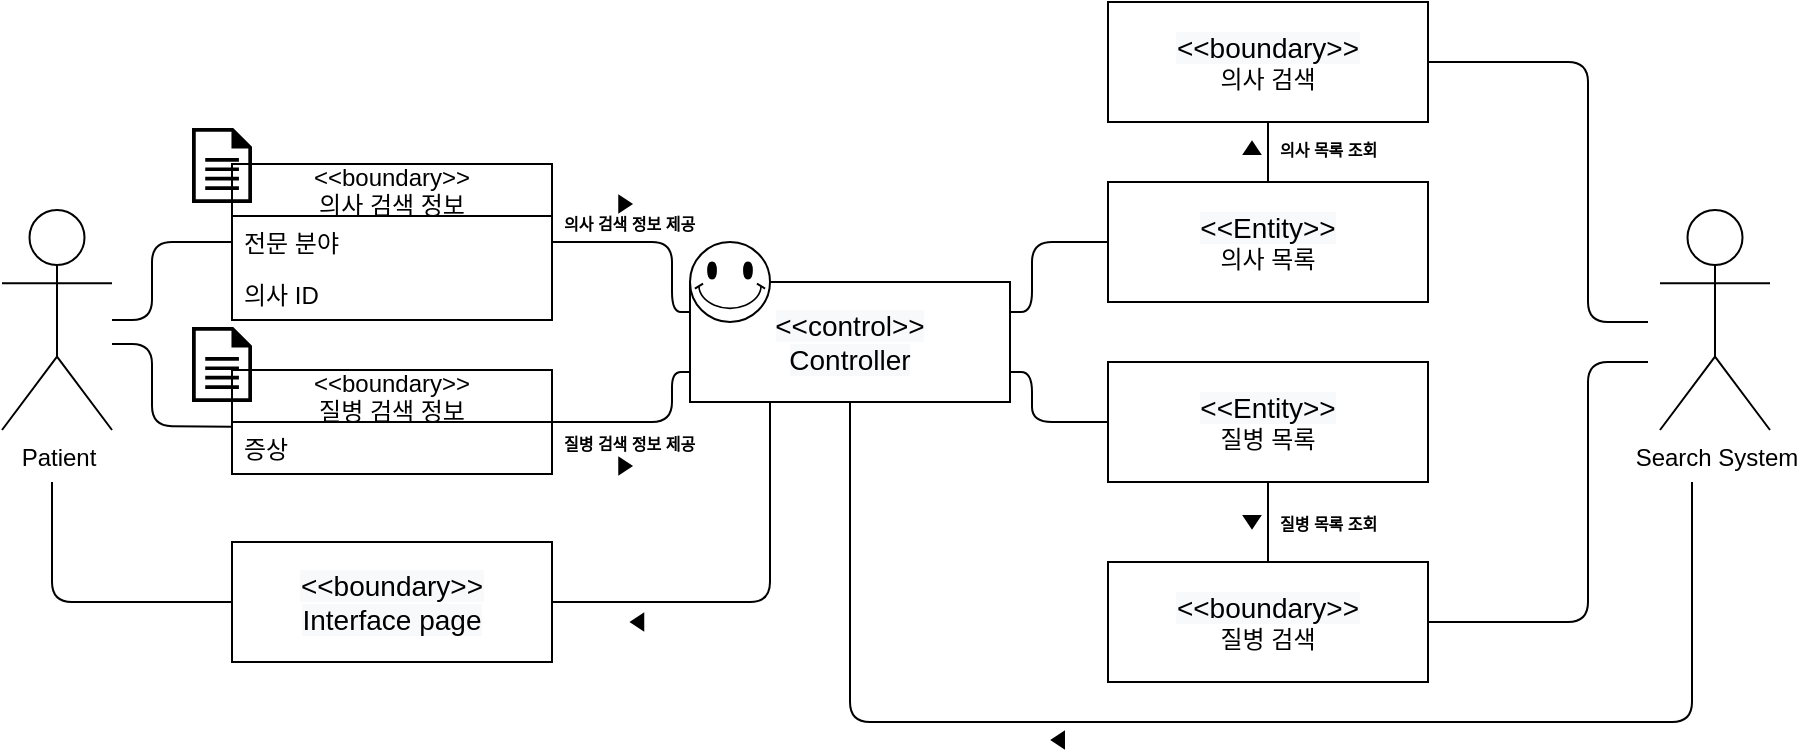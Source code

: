 <mxfile version="14.6.6" type="github">
  <diagram id="Nm7-c_R2Jto_HjvgW0n3" name="Page-1">
    <mxGraphModel dx="1540" dy="770" grid="1" gridSize="10" guides="1" tooltips="1" connect="1" arrows="1" fold="1" page="1" pageScale="1" pageWidth="827" pageHeight="1169" math="0" shadow="0">
      <root>
        <mxCell id="0" />
        <mxCell id="1" parent="0" />
        <mxCell id="Bs3N0DRWU6zoNiTPj7jI-5" value="Patient" style="shape=umlActor;verticalLabelPosition=bottom;verticalAlign=top;html=1;outlineConnect=0;" parent="1" vertex="1">
          <mxGeometry x="-365" y="204" width="55" height="110" as="geometry" />
        </mxCell>
        <mxCell id="Bs3N0DRWU6zoNiTPj7jI-8" value="Search System" style="shape=umlActor;verticalLabelPosition=bottom;verticalAlign=top;html=1;outlineConnect=0;" parent="1" vertex="1">
          <mxGeometry x="464" y="204" width="55" height="110" as="geometry" />
        </mxCell>
        <mxCell id="Bs3N0DRWU6zoNiTPj7jI-26" value="" style="endArrow=none;html=1;exitX=-0.001;exitY=0.092;exitDx=0;exitDy=0;exitPerimeter=0;" parent="1" edge="1" source="WwnKC5MvHjCBORFGP8Sc-11">
          <mxGeometry width="50" height="50" relative="1" as="geometry">
            <mxPoint x="-240" y="312" as="sourcePoint" />
            <mxPoint x="-310" y="271" as="targetPoint" />
            <Array as="points">
              <mxPoint x="-290" y="312" />
              <mxPoint x="-290" y="271" />
            </Array>
          </mxGeometry>
        </mxCell>
        <mxCell id="Bs3N0DRWU6zoNiTPj7jI-27" value="" style="endArrow=none;html=1;exitX=1;exitY=0.5;exitDx=0;exitDy=0;" parent="1" source="EXdC40T1VhCXhn1chX8P-9" edge="1">
          <mxGeometry width="50" height="50" relative="1" as="geometry">
            <mxPoint x="578" y="299" as="sourcePoint" />
            <mxPoint x="458" y="280" as="targetPoint" />
            <Array as="points">
              <mxPoint x="428" y="410" />
              <mxPoint x="428" y="280" />
            </Array>
          </mxGeometry>
        </mxCell>
        <mxCell id="Bs3N0DRWU6zoNiTPj7jI-28" value="" style="endArrow=none;html=1;exitX=1;exitY=0.5;exitDx=0;exitDy=0;" parent="1" edge="1" source="EXdC40T1VhCXhn1chX8P-4">
          <mxGeometry width="50" height="50" relative="1" as="geometry">
            <mxPoint x="558.0" y="208.56" as="sourcePoint" />
            <mxPoint x="458" y="260" as="targetPoint" />
            <Array as="points">
              <mxPoint x="428" y="130" />
              <mxPoint x="428" y="260" />
            </Array>
          </mxGeometry>
        </mxCell>
        <mxCell id="EXdC40T1VhCXhn1chX8P-3" value="&#xa;&#xa;&lt;span style=&quot;color: rgb(0, 0, 0); font-family: helvetica; font-size: 14px; font-style: normal; font-weight: 400; letter-spacing: normal; text-align: center; text-indent: 0px; text-transform: none; word-spacing: 0px; background-color: rgb(248, 249, 250); display: inline; float: none;&quot;&gt;&amp;lt;&amp;lt;control&amp;gt;&amp;gt;&lt;/span&gt;&lt;br style=&quot;padding: 0px; margin: 0px; color: rgb(0, 0, 0); font-family: helvetica; font-size: 14px; font-style: normal; font-weight: 400; letter-spacing: normal; text-align: center; text-indent: 0px; text-transform: none; word-spacing: 0px; background-color: rgb(248, 249, 250);&quot;&gt;&lt;span style=&quot;color: rgb(0, 0, 0); font-family: helvetica; font-size: 14px; font-style: normal; font-weight: 400; letter-spacing: normal; text-align: center; text-indent: 0px; text-transform: none; word-spacing: 0px; background-color: rgb(248, 249, 250); display: inline; float: none;&quot;&gt;Controller&lt;/span&gt;&#xa;&#xa;" style="rounded=0;whiteSpace=wrap;html=1;" parent="1" vertex="1">
          <mxGeometry x="-21" y="240" width="160" height="60" as="geometry" />
        </mxCell>
        <mxCell id="EXdC40T1VhCXhn1chX8P-4" value="&lt;span style=&quot;color: rgb(0 , 0 , 0) ; font-family: &amp;#34;helvetica&amp;#34; ; font-size: 14px ; font-style: normal ; font-weight: 400 ; letter-spacing: normal ; text-align: center ; text-indent: 0px ; text-transform: none ; word-spacing: 0px ; background-color: rgb(248 , 249 , 250) ; display: inline ; float: none&quot;&gt;&amp;lt;&amp;lt;boundary&amp;gt;&amp;gt;&lt;br&gt;&lt;/span&gt;의사 검색" style="rounded=0;whiteSpace=wrap;html=1;" parent="1" vertex="1">
          <mxGeometry x="188" y="100" width="160" height="60" as="geometry" />
        </mxCell>
        <mxCell id="EXdC40T1VhCXhn1chX8P-5" value="&lt;span style=&quot;color: rgb(0 , 0 , 0) ; font-family: &amp;#34;helvetica&amp;#34; ; font-size: 14px ; font-style: normal ; font-weight: 400 ; letter-spacing: normal ; text-align: center ; text-indent: 0px ; text-transform: none ; word-spacing: 0px ; background-color: rgb(248 , 249 , 250) ; display: inline ; float: none&quot;&gt;&amp;lt;&amp;lt;Entity&amp;gt;&amp;gt;&lt;br&gt;&lt;/span&gt;의사 목록" style="rounded=0;whiteSpace=wrap;html=1;" parent="1" vertex="1">
          <mxGeometry x="188" y="190" width="160" height="60" as="geometry" />
        </mxCell>
        <mxCell id="EXdC40T1VhCXhn1chX8P-6" value="&lt;span style=&quot;color: rgb(0 , 0 , 0) ; font-family: &amp;#34;helvetica&amp;#34; ; font-size: 14px ; font-style: normal ; font-weight: 400 ; letter-spacing: normal ; text-align: center ; text-indent: 0px ; text-transform: none ; word-spacing: 0px ; background-color: rgb(248 , 249 , 250) ; display: inline ; float: none&quot;&gt;&amp;lt;&amp;lt;Entity&amp;gt;&amp;gt;&lt;br&gt;&lt;/span&gt;질병 목록" style="rounded=0;whiteSpace=wrap;html=1;" parent="1" vertex="1">
          <mxGeometry x="188" y="280" width="160" height="60" as="geometry" />
        </mxCell>
        <mxCell id="EXdC40T1VhCXhn1chX8P-8" value="" style="endArrow=none;html=1;exitX=0;exitY=0.5;exitDx=0;exitDy=0;" parent="1" edge="1">
          <mxGeometry width="50" height="50" relative="1" as="geometry">
            <mxPoint x="-250" y="220.0" as="sourcePoint" />
            <mxPoint x="-310" y="259" as="targetPoint" />
            <Array as="points">
              <mxPoint x="-290" y="220" />
              <mxPoint x="-290" y="259" />
            </Array>
          </mxGeometry>
        </mxCell>
        <mxCell id="EXdC40T1VhCXhn1chX8P-9" value="&lt;span style=&quot;color: rgb(0 , 0 , 0) ; font-family: &amp;#34;helvetica&amp;#34; ; font-size: 14px ; font-style: normal ; font-weight: 400 ; letter-spacing: normal ; text-align: center ; text-indent: 0px ; text-transform: none ; word-spacing: 0px ; background-color: rgb(248 , 249 , 250) ; display: inline ; float: none&quot;&gt;&amp;lt;&amp;lt;boundary&amp;gt;&amp;gt;&lt;br&gt;&lt;/span&gt;질병 검색" style="rounded=0;whiteSpace=wrap;html=1;" parent="1" vertex="1">
          <mxGeometry x="188" y="380" width="160" height="60" as="geometry" />
        </mxCell>
        <mxCell id="EXdC40T1VhCXhn1chX8P-10" value="" style="endArrow=none;html=1;entryX=0.5;entryY=1;entryDx=0;entryDy=0;" parent="1" source="EXdC40T1VhCXhn1chX8P-5" target="EXdC40T1VhCXhn1chX8P-4" edge="1">
          <mxGeometry width="50" height="50" relative="1" as="geometry">
            <mxPoint x="368" y="230" as="sourcePoint" />
            <mxPoint x="418" y="180" as="targetPoint" />
          </mxGeometry>
        </mxCell>
        <mxCell id="EXdC40T1VhCXhn1chX8P-11" value="" style="endArrow=none;html=1;exitX=0.5;exitY=1;exitDx=0;exitDy=0;entryX=0.5;entryY=0;entryDx=0;entryDy=0;" parent="1" edge="1" target="EXdC40T1VhCXhn1chX8P-9" source="EXdC40T1VhCXhn1chX8P-6">
          <mxGeometry width="50" height="50" relative="1" as="geometry">
            <mxPoint x="348" y="299.71" as="sourcePoint" />
            <mxPoint x="398" y="299.71" as="targetPoint" />
          </mxGeometry>
        </mxCell>
        <mxCell id="EXdC40T1VhCXhn1chX8P-16" value="" style="endArrow=none;html=1;exitX=1;exitY=0.5;exitDx=0;exitDy=0;entryX=0;entryY=0.25;entryDx=0;entryDy=0;" parent="1" target="EXdC40T1VhCXhn1chX8P-3" edge="1">
          <mxGeometry width="50" height="50" relative="1" as="geometry">
            <mxPoint x="-90" y="220.0" as="sourcePoint" />
            <mxPoint x="30" y="170" as="targetPoint" />
            <Array as="points">
              <mxPoint x="-30" y="220" />
              <mxPoint x="-30" y="255" />
            </Array>
          </mxGeometry>
        </mxCell>
        <mxCell id="EXdC40T1VhCXhn1chX8P-17" value="" style="endArrow=none;html=1;exitX=1;exitY=0.5;exitDx=0;exitDy=0;entryX=0;entryY=0.75;entryDx=0;entryDy=0;" parent="1" target="EXdC40T1VhCXhn1chX8P-3" edge="1">
          <mxGeometry width="50" height="50" relative="1" as="geometry">
            <mxPoint x="-90" y="310" as="sourcePoint" />
            <mxPoint x="-10.0" y="255" as="targetPoint" />
            <Array as="points">
              <mxPoint x="-30" y="310" />
              <mxPoint x="-30" y="285" />
            </Array>
          </mxGeometry>
        </mxCell>
        <mxCell id="EXdC40T1VhCXhn1chX8P-18" value="" style="endArrow=none;html=1;exitX=1;exitY=0.25;exitDx=0;exitDy=0;entryX=0;entryY=0.5;entryDx=0;entryDy=0;" parent="1" target="EXdC40T1VhCXhn1chX8P-5" edge="1" source="EXdC40T1VhCXhn1chX8P-3">
          <mxGeometry width="50" height="50" relative="1" as="geometry">
            <mxPoint x="139" y="240.0" as="sourcePoint" />
            <mxPoint x="169" y="264.42" as="targetPoint" />
            <Array as="points">
              <mxPoint x="150" y="255" />
              <mxPoint x="150" y="220" />
            </Array>
          </mxGeometry>
        </mxCell>
        <mxCell id="EXdC40T1VhCXhn1chX8P-19" value="" style="endArrow=none;html=1;exitX=1;exitY=0.75;exitDx=0;exitDy=0;entryX=0;entryY=0.5;entryDx=0;entryDy=0;" parent="1" source="EXdC40T1VhCXhn1chX8P-3" target="EXdC40T1VhCXhn1chX8P-6" edge="1">
          <mxGeometry width="50" height="50" relative="1" as="geometry">
            <mxPoint x="149" y="250.0" as="sourcePoint" />
            <mxPoint x="170" y="220" as="targetPoint" />
            <Array as="points">
              <mxPoint x="150" y="285" />
              <mxPoint x="150" y="310" />
            </Array>
          </mxGeometry>
        </mxCell>
        <mxCell id="EXdC40T1VhCXhn1chX8P-20" value="" style="aspect=fixed;pointerEvents=1;shadow=0;dashed=0;html=1;strokeColor=none;labelPosition=center;verticalLabelPosition=bottom;verticalAlign=top;align=center;fillColor=#000000;shape=mxgraph.mscae.enterprise.document" parent="1" vertex="1">
          <mxGeometry x="-270" y="163" width="30" height="37.5" as="geometry" />
        </mxCell>
        <mxCell id="WwnKC5MvHjCBORFGP8Sc-2" value="" style="verticalLabelPosition=bottom;verticalAlign=top;html=1;shape=mxgraph.basic.smiley" vertex="1" parent="1">
          <mxGeometry x="-21" y="220" width="40" height="40" as="geometry" />
        </mxCell>
        <mxCell id="WwnKC5MvHjCBORFGP8Sc-3" value="&lt;&lt;boundary&gt;&gt;&#xa;의사 검색 정보" style="swimlane;fontStyle=0;childLayout=stackLayout;horizontal=1;startSize=26;fillColor=none;horizontalStack=0;resizeParent=1;resizeParentMax=0;resizeLast=0;collapsible=1;marginBottom=0;" vertex="1" parent="1">
          <mxGeometry x="-250" y="181" width="160" height="78" as="geometry" />
        </mxCell>
        <mxCell id="WwnKC5MvHjCBORFGP8Sc-4" value="전문 분야" style="text;strokeColor=none;fillColor=none;align=left;verticalAlign=top;spacingLeft=4;spacingRight=4;overflow=hidden;rotatable=0;points=[[0,0.5],[1,0.5]];portConstraint=eastwest;" vertex="1" parent="WwnKC5MvHjCBORFGP8Sc-3">
          <mxGeometry y="26" width="160" height="26" as="geometry" />
        </mxCell>
        <mxCell id="WwnKC5MvHjCBORFGP8Sc-5" value="의사 ID" style="text;strokeColor=none;fillColor=none;align=left;verticalAlign=top;spacingLeft=4;spacingRight=4;overflow=hidden;rotatable=0;points=[[0,0.5],[1,0.5]];portConstraint=eastwest;" vertex="1" parent="WwnKC5MvHjCBORFGP8Sc-3">
          <mxGeometry y="52" width="160" height="26" as="geometry" />
        </mxCell>
        <mxCell id="WwnKC5MvHjCBORFGP8Sc-7" value="의사 검색 정보 제공" style="text;strokeColor=none;fillColor=none;align=left;verticalAlign=top;spacingLeft=4;spacingRight=4;overflow=hidden;rotatable=0;points=[[0,0.5],[1,0.5]];portConstraint=eastwest;fontSize=8;fontStyle=1" vertex="1" parent="1">
          <mxGeometry x="-90" y="200" width="80" height="20" as="geometry" />
        </mxCell>
        <mxCell id="WwnKC5MvHjCBORFGP8Sc-8" value="질병 검색 정보 제공" style="text;strokeColor=none;fillColor=none;align=left;verticalAlign=top;spacingLeft=4;spacingRight=4;overflow=hidden;rotatable=0;points=[[0,0.5],[1,0.5]];portConstraint=eastwest;fontSize=8;fontStyle=1" vertex="1" parent="1">
          <mxGeometry x="-90" y="310" width="80" height="20" as="geometry" />
        </mxCell>
        <mxCell id="WwnKC5MvHjCBORFGP8Sc-9" value="" style="aspect=fixed;pointerEvents=1;shadow=0;dashed=0;html=1;strokeColor=none;labelPosition=center;verticalLabelPosition=bottom;verticalAlign=top;align=center;fillColor=#000000;shape=mxgraph.mscae.enterprise.document" vertex="1" parent="1">
          <mxGeometry x="-270" y="262.5" width="30" height="37.5" as="geometry" />
        </mxCell>
        <mxCell id="WwnKC5MvHjCBORFGP8Sc-10" value="&lt;&lt;boundary&gt;&gt;&#xa;질병 검색 정보" style="swimlane;fontStyle=0;childLayout=stackLayout;horizontal=1;startSize=26;fillColor=none;horizontalStack=0;resizeParent=1;resizeParentMax=0;resizeLast=0;collapsible=1;marginBottom=0;" vertex="1" parent="1">
          <mxGeometry x="-250" y="284" width="160" height="52" as="geometry" />
        </mxCell>
        <mxCell id="WwnKC5MvHjCBORFGP8Sc-11" value="증상" style="text;strokeColor=none;fillColor=none;align=left;verticalAlign=top;spacingLeft=4;spacingRight=4;overflow=hidden;rotatable=0;points=[[0,0.5],[1,0.5]];portConstraint=eastwest;" vertex="1" parent="WwnKC5MvHjCBORFGP8Sc-10">
          <mxGeometry y="26" width="160" height="26" as="geometry" />
        </mxCell>
        <mxCell id="WwnKC5MvHjCBORFGP8Sc-13" value="의사 목록 조회" style="text;strokeColor=none;fillColor=none;align=left;verticalAlign=top;spacingLeft=4;spacingRight=4;overflow=hidden;rotatable=0;points=[[0,0.5],[1,0.5]];portConstraint=eastwest;fontSize=8;fontStyle=1" vertex="1" parent="1">
          <mxGeometry x="268" y="163" width="80" height="20" as="geometry" />
        </mxCell>
        <mxCell id="WwnKC5MvHjCBORFGP8Sc-14" value="질병 목록 조회" style="text;strokeColor=none;fillColor=none;align=left;verticalAlign=top;spacingLeft=4;spacingRight=4;overflow=hidden;rotatable=0;points=[[0,0.5],[1,0.5]];portConstraint=eastwest;fontSize=8;fontStyle=1" vertex="1" parent="1">
          <mxGeometry x="268" y="350" width="80" height="20" as="geometry" />
        </mxCell>
        <mxCell id="WwnKC5MvHjCBORFGP8Sc-15" value="" style="triangle;whiteSpace=wrap;html=1;fontSize=8;strokeColor=#000000;fillColor=#000000;" vertex="1" parent="1">
          <mxGeometry x="-56.37" y="197" width="6" height="8" as="geometry" />
        </mxCell>
        <mxCell id="WwnKC5MvHjCBORFGP8Sc-17" value="" style="triangle;whiteSpace=wrap;html=1;fontSize=8;strokeColor=#000000;fillColor=#000000;" vertex="1" parent="1">
          <mxGeometry x="-56.37" y="328" width="6" height="8" as="geometry" />
        </mxCell>
        <mxCell id="WwnKC5MvHjCBORFGP8Sc-18" value="" style="triangle;whiteSpace=wrap;html=1;fontSize=8;strokeColor=#000000;fillColor=#000000;rotation=-90;" vertex="1" parent="1">
          <mxGeometry x="257" y="169" width="6" height="8" as="geometry" />
        </mxCell>
        <mxCell id="WwnKC5MvHjCBORFGP8Sc-19" value="" style="triangle;whiteSpace=wrap;html=1;fontSize=8;strokeColor=#000000;fillColor=#000000;rotation=90;" vertex="1" parent="1">
          <mxGeometry x="257" y="356" width="6" height="8" as="geometry" />
        </mxCell>
        <mxCell id="WwnKC5MvHjCBORFGP8Sc-20" value="&lt;span style=&quot;color: rgb(0 , 0 , 0) ; font-family: &amp;#34;helvetica&amp;#34; ; font-size: 14px ; font-style: normal ; font-weight: 400 ; letter-spacing: normal ; text-align: center ; text-indent: 0px ; text-transform: none ; word-spacing: 0px ; background-color: rgb(248 , 249 , 250) ; display: inline ; float: none&quot;&gt;&amp;lt;&amp;lt;boundary&amp;gt;&amp;gt;&lt;/span&gt;&lt;br style=&quot;padding: 0px ; margin: 0px ; color: rgb(0 , 0 , 0) ; font-family: &amp;#34;helvetica&amp;#34; ; font-size: 14px ; font-style: normal ; font-weight: 400 ; letter-spacing: normal ; text-align: center ; text-indent: 0px ; text-transform: none ; word-spacing: 0px ; background-color: rgb(248 , 249 , 250)&quot;&gt;&lt;span style=&quot;color: rgb(0 , 0 , 0) ; font-family: &amp;#34;helvetica&amp;#34; ; font-size: 14px ; font-style: normal ; font-weight: 400 ; letter-spacing: normal ; text-align: center ; text-indent: 0px ; text-transform: none ; word-spacing: 0px ; background-color: rgb(248 , 249 , 250) ; display: inline ; float: none&quot;&gt;Interface page&lt;/span&gt;" style="rounded=0;whiteSpace=wrap;html=1;" vertex="1" parent="1">
          <mxGeometry x="-250" y="370" width="160" height="60" as="geometry" />
        </mxCell>
        <mxCell id="WwnKC5MvHjCBORFGP8Sc-21" value="" style="endArrow=none;html=1;exitX=0.5;exitY=1;exitDx=0;exitDy=0;" edge="1" parent="1" source="EXdC40T1VhCXhn1chX8P-3">
          <mxGeometry width="50" height="50" relative="1" as="geometry">
            <mxPoint x="-160" y="460" as="sourcePoint" />
            <mxPoint x="480" y="340" as="targetPoint" />
            <Array as="points">
              <mxPoint x="59" y="460" />
              <mxPoint x="480" y="460" />
              <mxPoint x="480" y="380" />
            </Array>
          </mxGeometry>
        </mxCell>
        <mxCell id="WwnKC5MvHjCBORFGP8Sc-22" value="" style="endArrow=none;html=1;exitX=0;exitY=0.5;exitDx=0;exitDy=0;" edge="1" parent="1" source="WwnKC5MvHjCBORFGP8Sc-20">
          <mxGeometry width="50" height="50" relative="1" as="geometry">
            <mxPoint x="-280.16" y="381.392" as="sourcePoint" />
            <mxPoint x="-340" y="340" as="targetPoint" />
            <Array as="points">
              <mxPoint x="-340" y="400" />
            </Array>
          </mxGeometry>
        </mxCell>
        <mxCell id="WwnKC5MvHjCBORFGP8Sc-23" value="" style="triangle;whiteSpace=wrap;html=1;fontSize=8;strokeColor=#000000;fillColor=#000000;rotation=-180;" vertex="1" parent="1">
          <mxGeometry x="160" y="465" width="6" height="8" as="geometry" />
        </mxCell>
        <mxCell id="WwnKC5MvHjCBORFGP8Sc-24" value="" style="endArrow=none;html=1;exitX=1;exitY=0.5;exitDx=0;exitDy=0;entryX=0.25;entryY=1;entryDx=0;entryDy=0;" edge="1" parent="1" source="WwnKC5MvHjCBORFGP8Sc-20" target="EXdC40T1VhCXhn1chX8P-3">
          <mxGeometry width="50" height="50" relative="1" as="geometry">
            <mxPoint x="-80.0" y="320" as="sourcePoint" />
            <mxPoint x="-11" y="295" as="targetPoint" />
            <Array as="points">
              <mxPoint x="19" y="400" />
            </Array>
          </mxGeometry>
        </mxCell>
        <mxCell id="WwnKC5MvHjCBORFGP8Sc-26" value="" style="triangle;whiteSpace=wrap;html=1;fontSize=8;strokeColor=#000000;fillColor=#000000;rotation=-180;" vertex="1" parent="1">
          <mxGeometry x="-50.37" y="406" width="6" height="8" as="geometry" />
        </mxCell>
      </root>
    </mxGraphModel>
  </diagram>
</mxfile>

